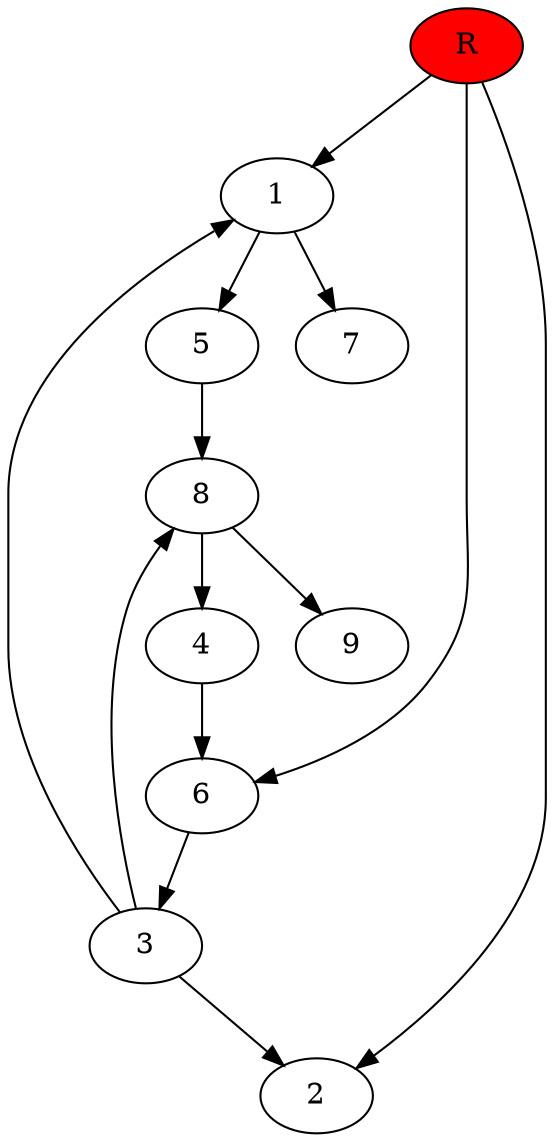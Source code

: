 digraph prb3574 {
	1
	2
	3
	4
	5
	6
	7
	8
	R [fillcolor="#ff0000" style=filled]
	1 -> 5
	1 -> 7
	3 -> 1
	3 -> 2
	3 -> 8
	4 -> 6
	5 -> 8
	6 -> 3
	8 -> 4
	8 -> 9
	R -> 1
	R -> 2
	R -> 6
}
